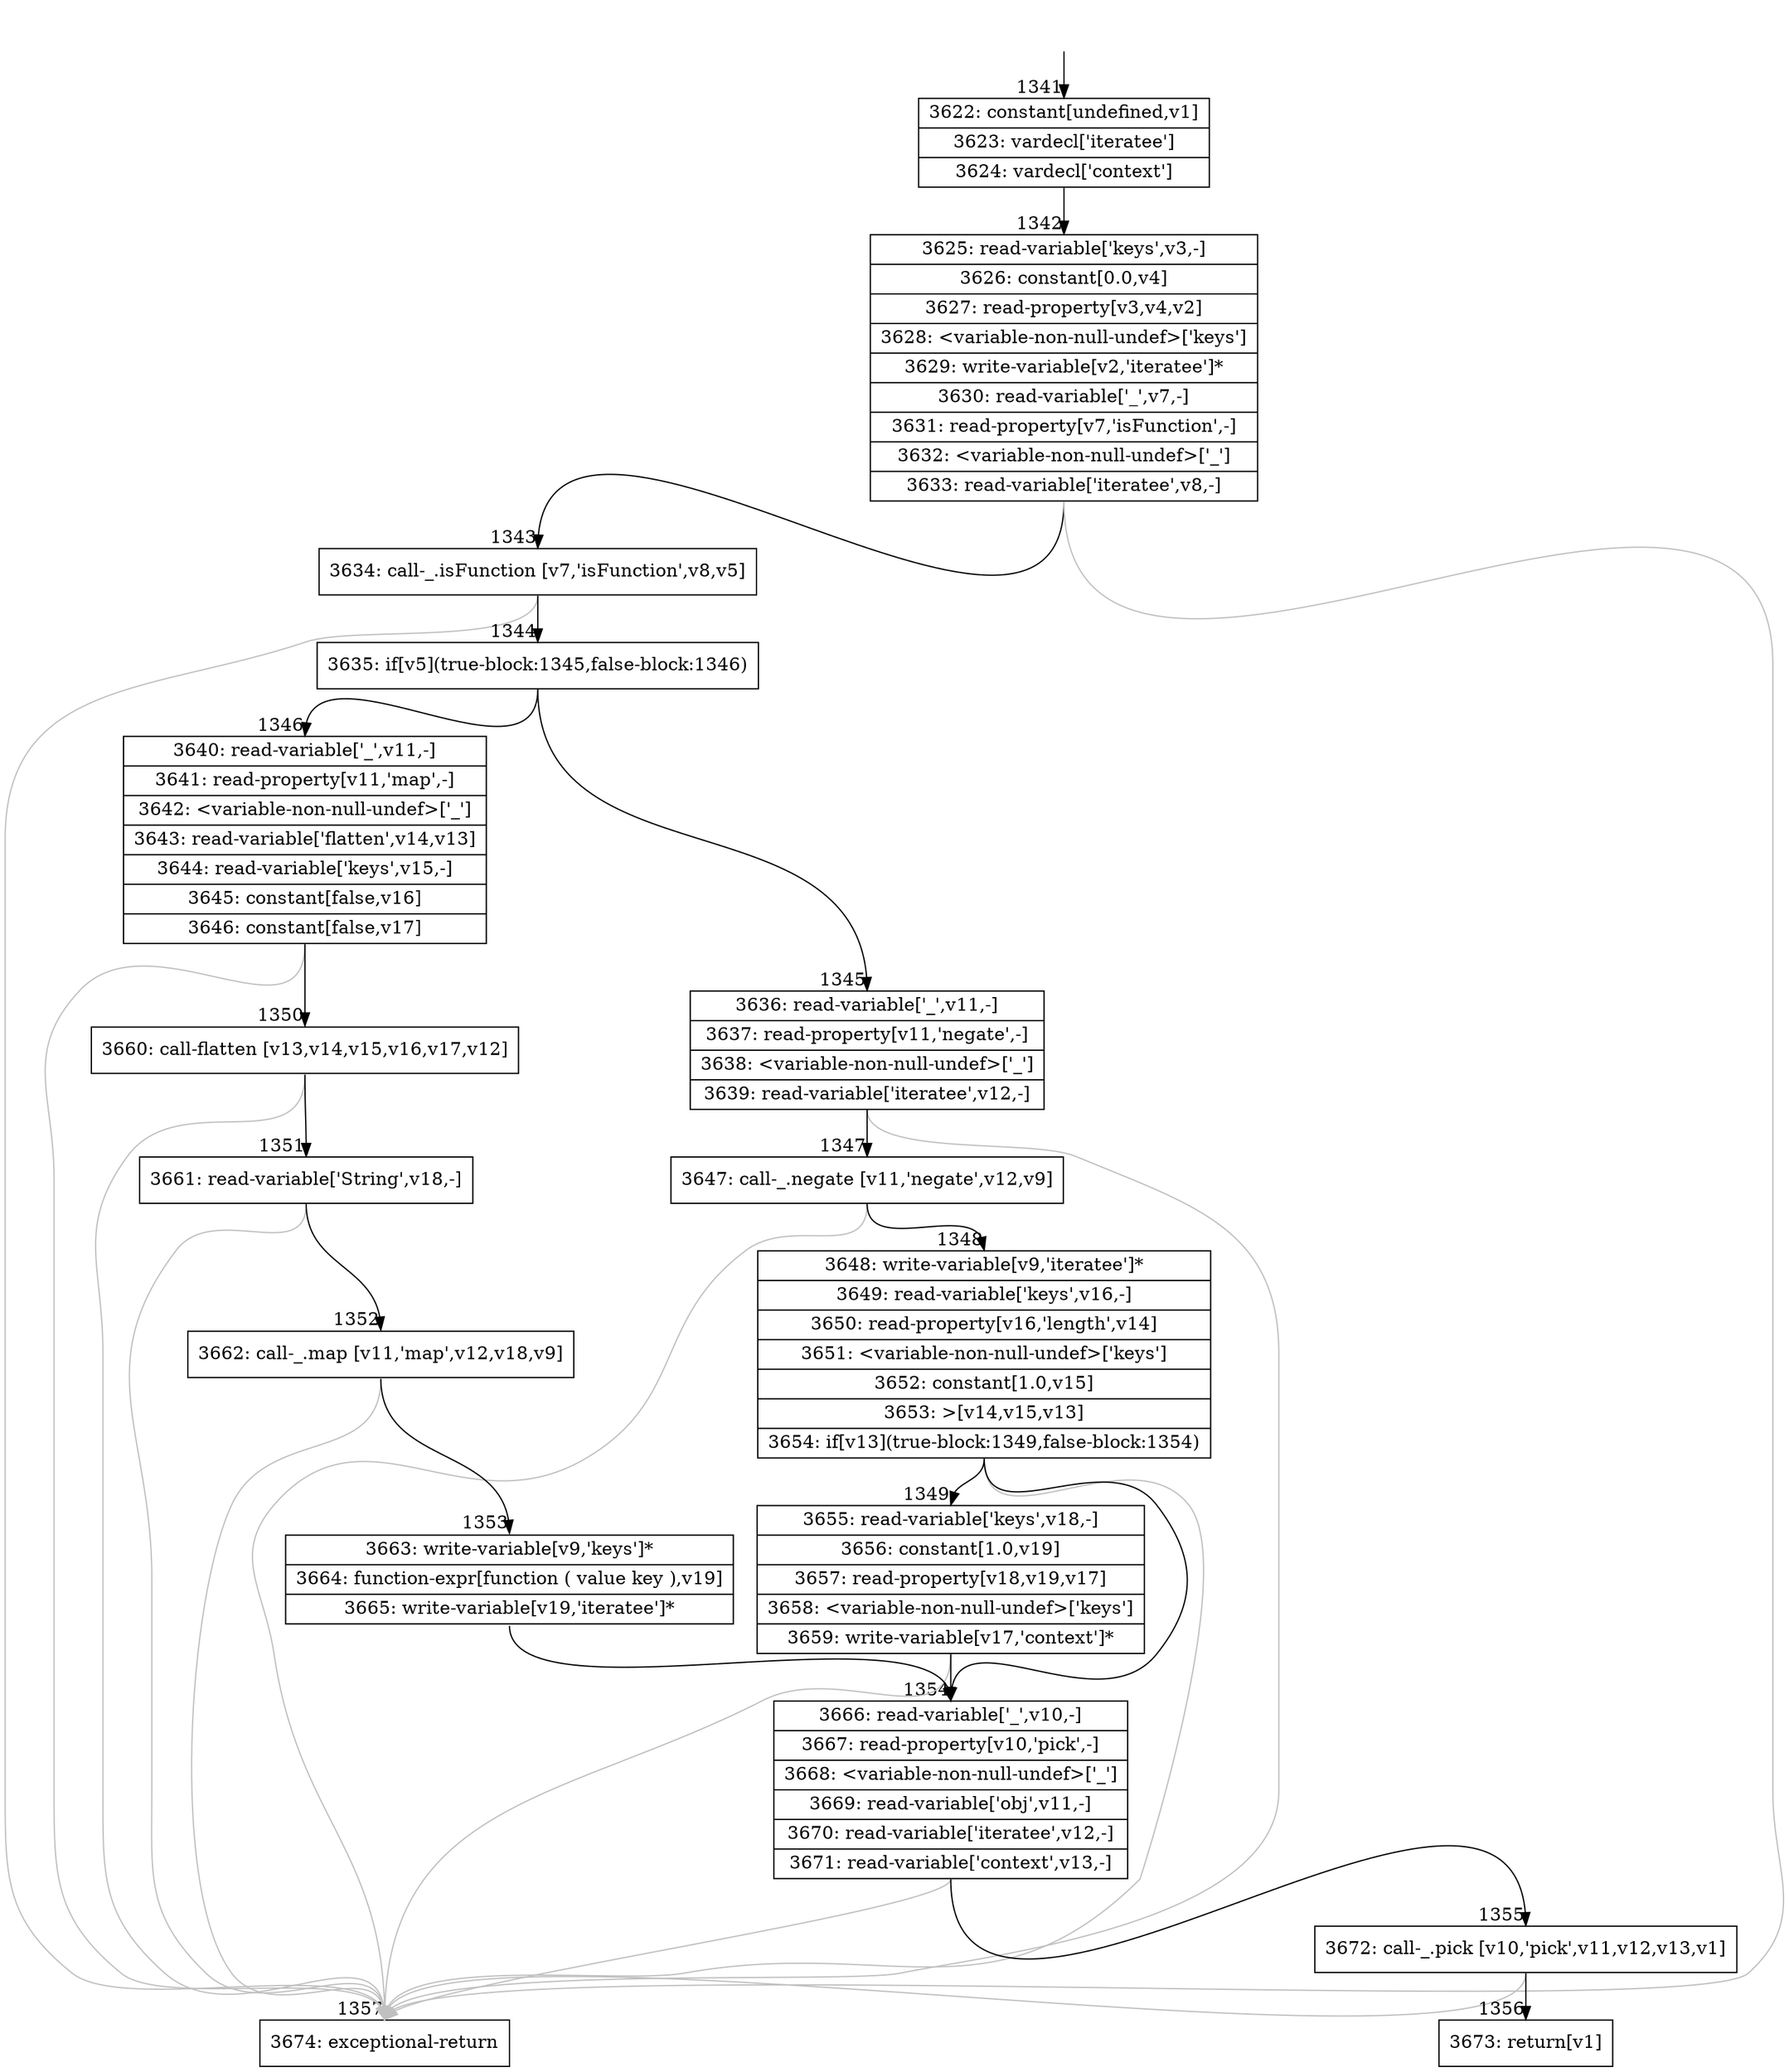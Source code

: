 digraph {
rankdir="TD"
BB_entry111[shape=none,label=""];
BB_entry111 -> BB1341 [tailport=s, headport=n, headlabel="    1341"]
BB1341 [shape=record label="{3622: constant[undefined,v1]|3623: vardecl['iteratee']|3624: vardecl['context']}" ] 
BB1341 -> BB1342 [tailport=s, headport=n, headlabel="      1342"]
BB1342 [shape=record label="{3625: read-variable['keys',v3,-]|3626: constant[0.0,v4]|3627: read-property[v3,v4,v2]|3628: \<variable-non-null-undef\>['keys']|3629: write-variable[v2,'iteratee']*|3630: read-variable['_',v7,-]|3631: read-property[v7,'isFunction',-]|3632: \<variable-non-null-undef\>['_']|3633: read-variable['iteratee',v8,-]}" ] 
BB1342 -> BB1343 [tailport=s, headport=n, headlabel="      1343"]
BB1342 -> BB1357 [tailport=s, headport=n, color=gray, headlabel="      1357"]
BB1343 [shape=record label="{3634: call-_.isFunction [v7,'isFunction',v8,v5]}" ] 
BB1343 -> BB1344 [tailport=s, headport=n, headlabel="      1344"]
BB1343 -> BB1357 [tailport=s, headport=n, color=gray]
BB1344 [shape=record label="{3635: if[v5](true-block:1345,false-block:1346)}" ] 
BB1344 -> BB1345 [tailport=s, headport=n, headlabel="      1345"]
BB1344 -> BB1346 [tailport=s, headport=n, headlabel="      1346"]
BB1345 [shape=record label="{3636: read-variable['_',v11,-]|3637: read-property[v11,'negate',-]|3638: \<variable-non-null-undef\>['_']|3639: read-variable['iteratee',v12,-]}" ] 
BB1345 -> BB1347 [tailport=s, headport=n, headlabel="      1347"]
BB1345 -> BB1357 [tailport=s, headport=n, color=gray]
BB1346 [shape=record label="{3640: read-variable['_',v11,-]|3641: read-property[v11,'map',-]|3642: \<variable-non-null-undef\>['_']|3643: read-variable['flatten',v14,v13]|3644: read-variable['keys',v15,-]|3645: constant[false,v16]|3646: constant[false,v17]}" ] 
BB1346 -> BB1350 [tailport=s, headport=n, headlabel="      1350"]
BB1346 -> BB1357 [tailport=s, headport=n, color=gray]
BB1347 [shape=record label="{3647: call-_.negate [v11,'negate',v12,v9]}" ] 
BB1347 -> BB1348 [tailport=s, headport=n, headlabel="      1348"]
BB1347 -> BB1357 [tailport=s, headport=n, color=gray]
BB1348 [shape=record label="{3648: write-variable[v9,'iteratee']*|3649: read-variable['keys',v16,-]|3650: read-property[v16,'length',v14]|3651: \<variable-non-null-undef\>['keys']|3652: constant[1.0,v15]|3653: \>[v14,v15,v13]|3654: if[v13](true-block:1349,false-block:1354)}" ] 
BB1348 -> BB1349 [tailport=s, headport=n, headlabel="      1349"]
BB1348 -> BB1354 [tailport=s, headport=n, headlabel="      1354"]
BB1348 -> BB1357 [tailport=s, headport=n, color=gray]
BB1349 [shape=record label="{3655: read-variable['keys',v18,-]|3656: constant[1.0,v19]|3657: read-property[v18,v19,v17]|3658: \<variable-non-null-undef\>['keys']|3659: write-variable[v17,'context']*}" ] 
BB1349 -> BB1354 [tailport=s, headport=n]
BB1349 -> BB1357 [tailport=s, headport=n, color=gray]
BB1350 [shape=record label="{3660: call-flatten [v13,v14,v15,v16,v17,v12]}" ] 
BB1350 -> BB1351 [tailport=s, headport=n, headlabel="      1351"]
BB1350 -> BB1357 [tailport=s, headport=n, color=gray]
BB1351 [shape=record label="{3661: read-variable['String',v18,-]}" ] 
BB1351 -> BB1352 [tailport=s, headport=n, headlabel="      1352"]
BB1351 -> BB1357 [tailport=s, headport=n, color=gray]
BB1352 [shape=record label="{3662: call-_.map [v11,'map',v12,v18,v9]}" ] 
BB1352 -> BB1353 [tailport=s, headport=n, headlabel="      1353"]
BB1352 -> BB1357 [tailport=s, headport=n, color=gray]
BB1353 [shape=record label="{3663: write-variable[v9,'keys']*|3664: function-expr[function ( value key ),v19]|3665: write-variable[v19,'iteratee']*}" ] 
BB1353 -> BB1354 [tailport=s, headport=n]
BB1354 [shape=record label="{3666: read-variable['_',v10,-]|3667: read-property[v10,'pick',-]|3668: \<variable-non-null-undef\>['_']|3669: read-variable['obj',v11,-]|3670: read-variable['iteratee',v12,-]|3671: read-variable['context',v13,-]}" ] 
BB1354 -> BB1355 [tailport=s, headport=n, headlabel="      1355"]
BB1354 -> BB1357 [tailport=s, headport=n, color=gray]
BB1355 [shape=record label="{3672: call-_.pick [v10,'pick',v11,v12,v13,v1]}" ] 
BB1355 -> BB1356 [tailport=s, headport=n, headlabel="      1356"]
BB1355 -> BB1357 [tailport=s, headport=n, color=gray]
BB1356 [shape=record label="{3673: return[v1]}" ] 
BB1357 [shape=record label="{3674: exceptional-return}" ] 
//#$~ 1082
}

